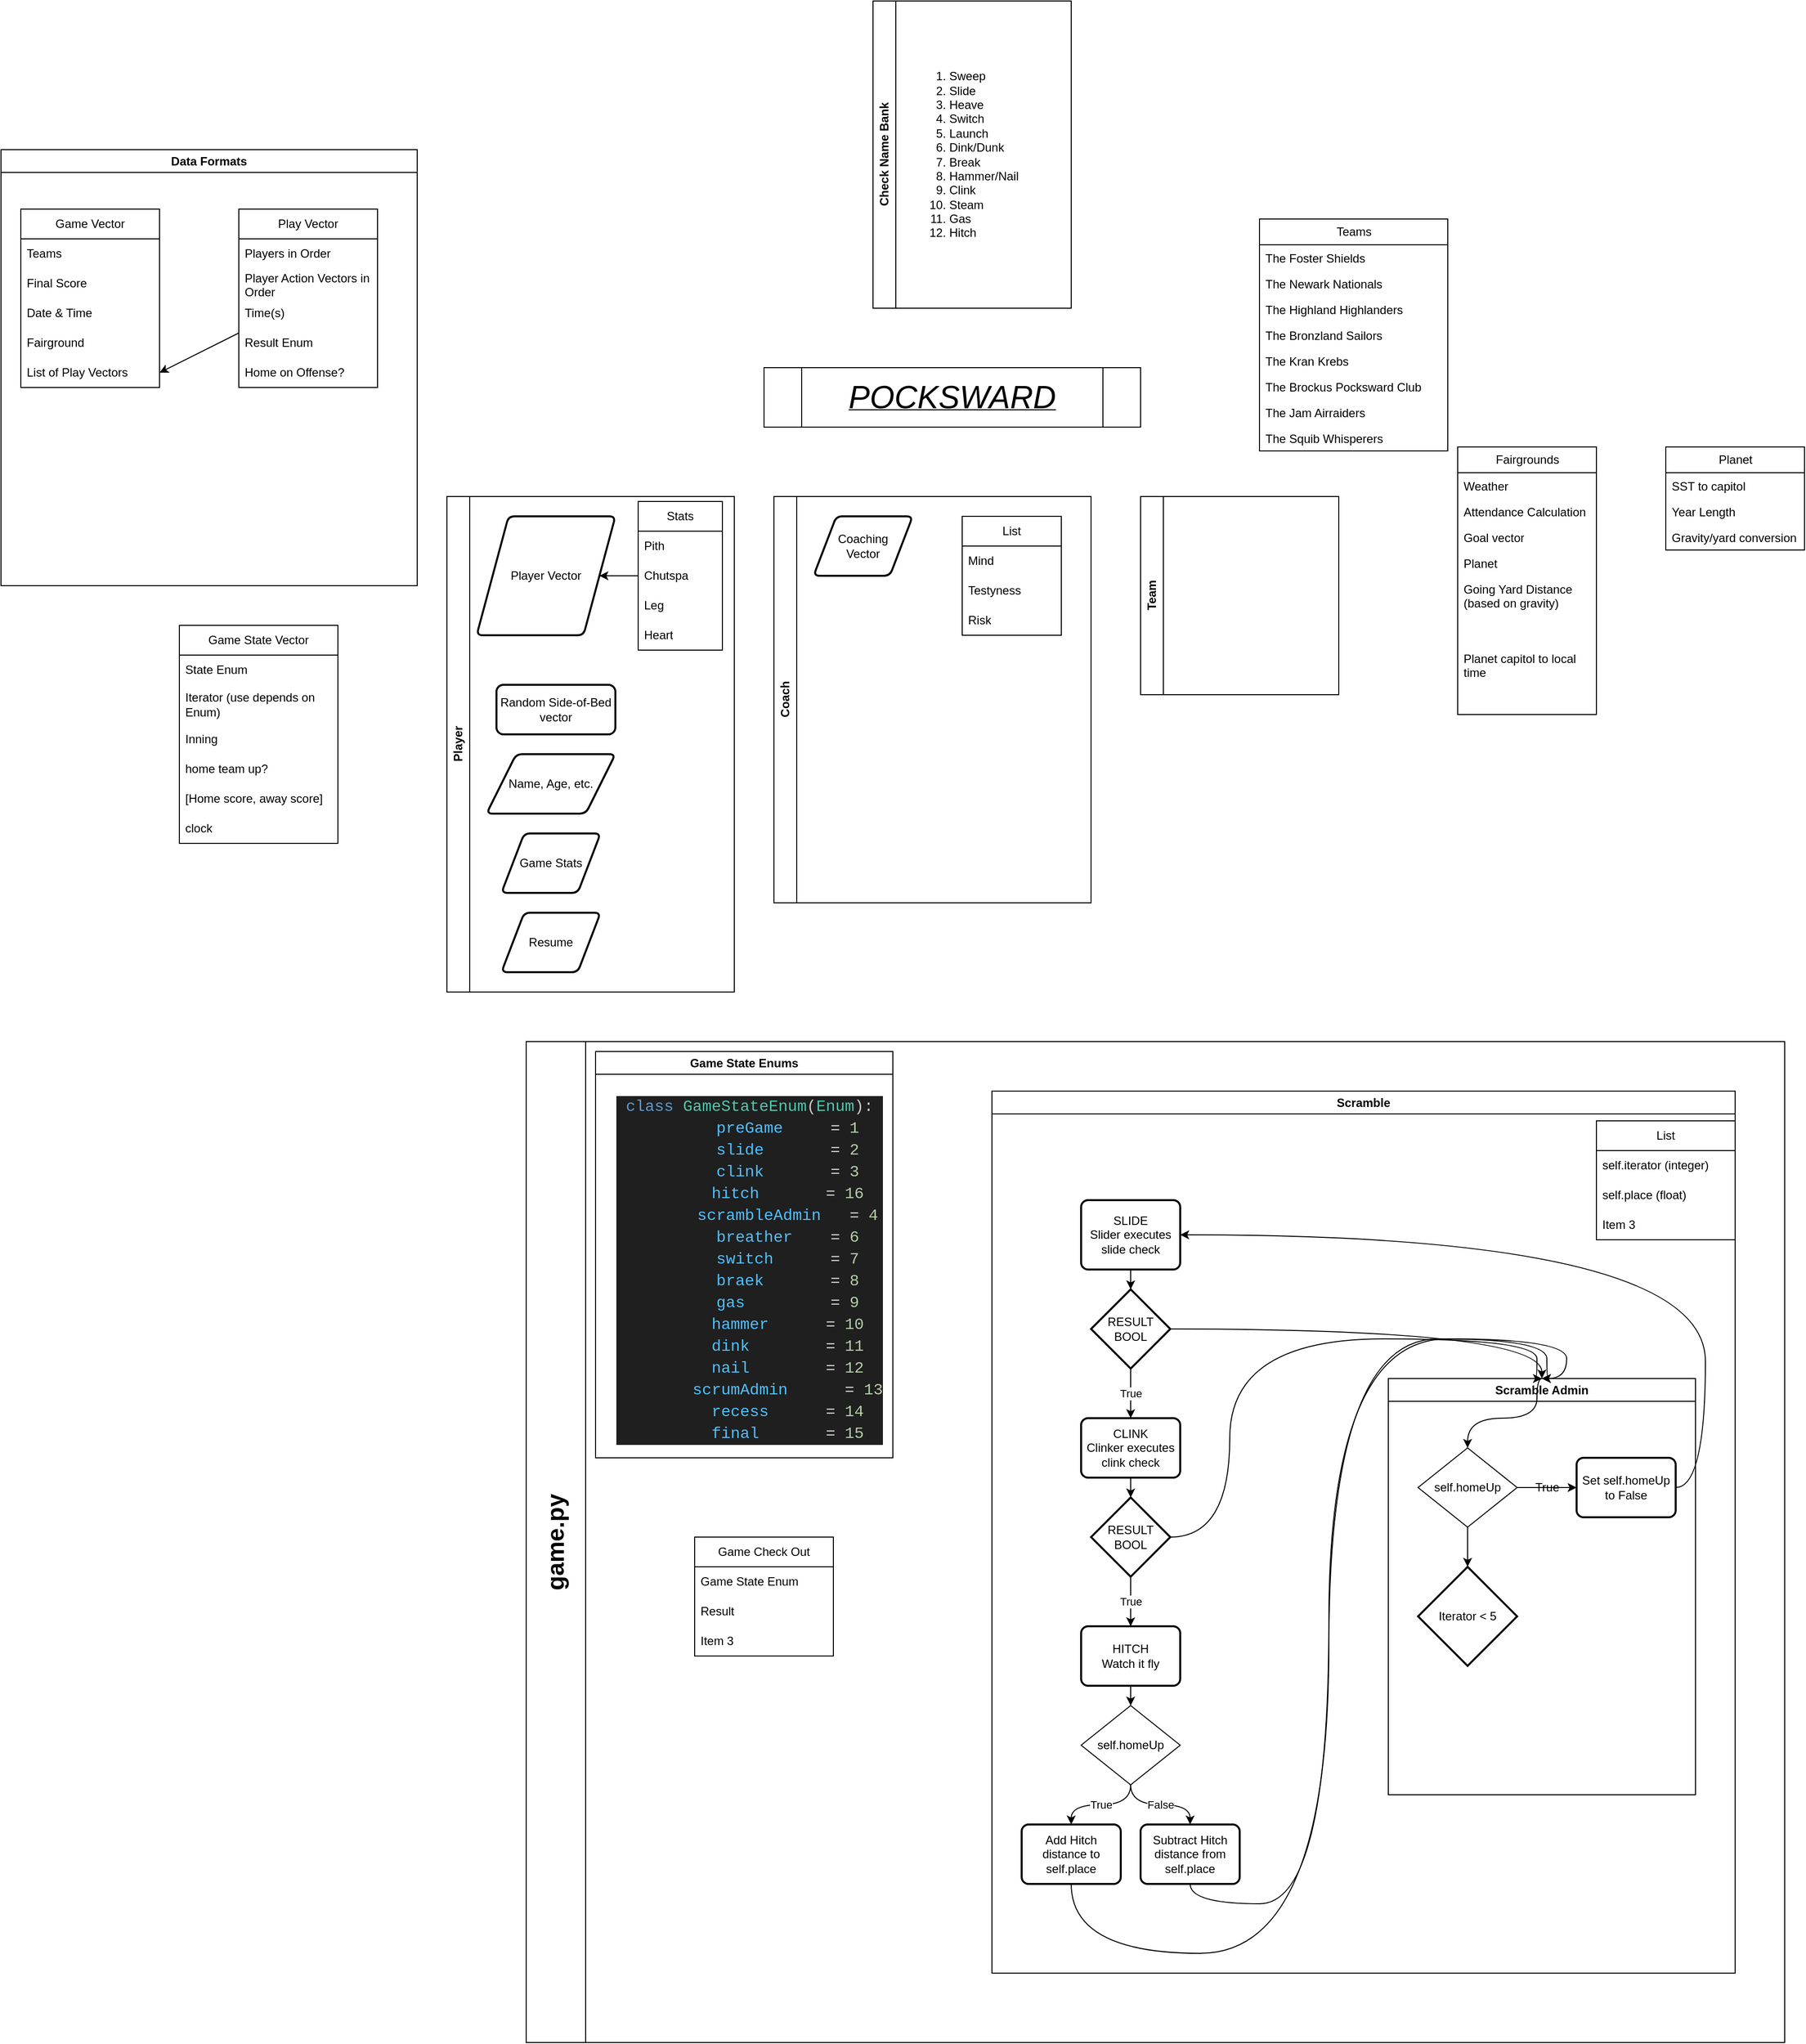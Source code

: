 <mxfile>
    <diagram name="Leauge.py" id="8VVvji6yyK4iROJsNHM2">
        <mxGraphModel dx="1826" dy="2957" grid="1" gridSize="10" guides="1" tooltips="1" connect="1" arrows="1" fold="1" page="1" pageScale="1" pageWidth="850" pageHeight="1100" math="0" shadow="0">
            <root>
                <mxCell id="0"/>
                <mxCell id="1" parent="0"/>
                <mxCell id="6CWLK8USmKC2c1rMRcYr-1" value="&lt;i style=&quot;&quot;&gt;&lt;u style=&quot;&quot;&gt;&lt;font style=&quot;font-size: 32px;&quot;&gt;POCKSWARD&lt;/font&gt;&lt;/u&gt;&lt;/i&gt;" style="shape=process;whiteSpace=wrap;html=1;backgroundOutline=1;" parent="1" vertex="1">
                    <mxGeometry x="540" y="-870" width="380" height="60" as="geometry"/>
                </mxCell>
                <mxCell id="LrvtAGxtfW7CsbB4rK7t-2" value="&lt;font style=&quot;font-size: 24px;&quot;&gt;game.py&lt;br&gt;&lt;/font&gt;" style="swimlane;horizontal=0;whiteSpace=wrap;html=1;startSize=60;" parent="1" vertex="1">
                    <mxGeometry x="300" y="-190" width="1270" height="1010" as="geometry"/>
                </mxCell>
                <mxCell id="71" value="Game State Enums" style="swimlane;whiteSpace=wrap;html=1;" parent="LrvtAGxtfW7CsbB4rK7t-2" vertex="1">
                    <mxGeometry x="70" y="10" width="300" height="410" as="geometry"/>
                </mxCell>
                <mxCell id="72" value="&lt;div style=&quot;color: rgb(204, 204, 204); background-color: rgb(31, 31, 31); font-family: &amp;quot;Souvenir Mono&amp;quot;, &amp;quot;Courier New&amp;quot;, monospace, Consolas, &amp;quot;Courier New&amp;quot;, monospace; font-size: 16px; line-height: 22px;&quot;&gt;&lt;div&gt;&lt;span style=&quot;color: #569cd6;&quot;&gt;class&lt;/span&gt; &lt;span style=&quot;color: #4ec9b0;&quot;&gt;GameStateEnum&lt;/span&gt;(&lt;span style=&quot;color: #4ec9b0;&quot;&gt;Enum&lt;/span&gt;):&lt;/div&gt;&lt;div&gt;&amp;nbsp; &amp;nbsp; &amp;nbsp; &amp;nbsp; &lt;span style=&quot;color: #4fc1ff;&quot;&gt;preGame&lt;/span&gt; &amp;nbsp; &amp;nbsp; &lt;span style=&quot;color: #d4d4d4;&quot;&gt;=&lt;/span&gt; &lt;span style=&quot;color: #b5cea8;&quot;&gt;1&lt;/span&gt;&lt;/div&gt;&lt;div&gt;&amp;nbsp; &amp;nbsp; &amp;nbsp; &amp;nbsp; &lt;span style=&quot;color: #4fc1ff;&quot;&gt;slide&lt;/span&gt; &amp;nbsp; &amp;nbsp; &amp;nbsp; &lt;span style=&quot;color: #d4d4d4;&quot;&gt;=&lt;/span&gt; &lt;span style=&quot;color: #b5cea8;&quot;&gt;2&lt;/span&gt;&lt;/div&gt;&lt;div&gt;&amp;nbsp; &amp;nbsp; &amp;nbsp; &amp;nbsp; &lt;span style=&quot;color: #4fc1ff;&quot;&gt;clink&lt;/span&gt; &amp;nbsp; &amp;nbsp; &amp;nbsp; &lt;span style=&quot;color: #d4d4d4;&quot;&gt;=&lt;/span&gt; &lt;span style=&quot;color: #b5cea8;&quot;&gt;3&lt;/span&gt;&lt;/div&gt;&lt;div&gt;&amp;nbsp; &amp;nbsp; &amp;nbsp; &amp;nbsp; &lt;span style=&quot;color: #4fc1ff;&quot;&gt;hitch&lt;/span&gt; &amp;nbsp; &amp;nbsp; &amp;nbsp; &lt;span style=&quot;color: #d4d4d4;&quot;&gt;=&lt;/span&gt; &lt;span style=&quot;color: #b5cea8;&quot;&gt;16&lt;/span&gt;&lt;/div&gt;&lt;div&gt;&amp;nbsp; &amp;nbsp; &amp;nbsp; &amp;nbsp; &lt;span style=&quot;color: #4fc1ff;&quot;&gt;scrambleAdmin&lt;/span&gt; &amp;nbsp; &lt;span style=&quot;color: #d4d4d4;&quot;&gt;=&lt;/span&gt; &lt;span style=&quot;color: #b5cea8;&quot;&gt;4&lt;/span&gt;&lt;/div&gt;&lt;div&gt;&amp;nbsp; &amp;nbsp; &amp;nbsp; &amp;nbsp; &lt;span style=&quot;color: #4fc1ff;&quot;&gt;breather&lt;/span&gt; &amp;nbsp; &amp;nbsp;&lt;span style=&quot;color: #d4d4d4;&quot;&gt;=&lt;/span&gt; &lt;span style=&quot;color: #b5cea8;&quot;&gt;6&lt;/span&gt;&lt;/div&gt;&lt;div&gt;&amp;nbsp; &amp;nbsp; &amp;nbsp; &amp;nbsp; &lt;span style=&quot;color: #4fc1ff;&quot;&gt;switch&lt;/span&gt; &amp;nbsp; &amp;nbsp; &amp;nbsp;&lt;span style=&quot;color: #d4d4d4;&quot;&gt;=&lt;/span&gt; &lt;span style=&quot;color: #b5cea8;&quot;&gt;7&lt;/span&gt;&lt;/div&gt;&lt;div&gt;&amp;nbsp; &amp;nbsp; &amp;nbsp; &amp;nbsp; &lt;span style=&quot;color: #4fc1ff;&quot;&gt;braek&lt;/span&gt; &amp;nbsp; &amp;nbsp; &amp;nbsp; &lt;span style=&quot;color: #d4d4d4;&quot;&gt;=&lt;/span&gt; &lt;span style=&quot;color: #b5cea8;&quot;&gt;8&lt;/span&gt;&lt;/div&gt;&lt;div&gt;&amp;nbsp; &amp;nbsp; &amp;nbsp; &amp;nbsp; &lt;span style=&quot;color: #4fc1ff;&quot;&gt;gas&lt;/span&gt; &amp;nbsp; &amp;nbsp; &amp;nbsp; &amp;nbsp; &lt;span style=&quot;color: #d4d4d4;&quot;&gt;=&lt;/span&gt; &lt;span style=&quot;color: #b5cea8;&quot;&gt;9&lt;/span&gt;&lt;/div&gt;&lt;div&gt;&amp;nbsp; &amp;nbsp; &amp;nbsp; &amp;nbsp; &lt;span style=&quot;color: #4fc1ff;&quot;&gt;hammer&lt;/span&gt; &amp;nbsp; &amp;nbsp; &amp;nbsp;&lt;span style=&quot;color: #d4d4d4;&quot;&gt;=&lt;/span&gt; &lt;span style=&quot;color: #b5cea8;&quot;&gt;10&lt;/span&gt;&lt;/div&gt;&lt;div&gt;&amp;nbsp; &amp;nbsp; &amp;nbsp; &amp;nbsp; &lt;span style=&quot;color: #4fc1ff;&quot;&gt;dink&lt;/span&gt; &amp;nbsp; &amp;nbsp; &amp;nbsp; &amp;nbsp;&lt;span style=&quot;color: #d4d4d4;&quot;&gt;=&lt;/span&gt; &lt;span style=&quot;color: #b5cea8;&quot;&gt;11&lt;/span&gt;&lt;/div&gt;&lt;div&gt;&amp;nbsp; &amp;nbsp; &amp;nbsp; &amp;nbsp; &lt;span style=&quot;color: #4fc1ff;&quot;&gt;nail&lt;/span&gt; &amp;nbsp; &amp;nbsp; &amp;nbsp; &amp;nbsp;&lt;span style=&quot;color: #d4d4d4;&quot;&gt;=&lt;/span&gt; &lt;span style=&quot;color: #b5cea8;&quot;&gt;12&lt;/span&gt;&lt;/div&gt;&lt;div&gt;&amp;nbsp; &amp;nbsp; &amp;nbsp; &amp;nbsp; &lt;span style=&quot;color: #4fc1ff;&quot;&gt;scrumAdmin&lt;/span&gt; &amp;nbsp; &amp;nbsp; &amp;nbsp;&lt;span style=&quot;color: #d4d4d4;&quot;&gt;=&lt;/span&gt; &lt;span style=&quot;color: #b5cea8;&quot;&gt;13&lt;/span&gt;&lt;/div&gt;&lt;div&gt;&amp;nbsp; &amp;nbsp; &amp;nbsp; &amp;nbsp; &lt;span style=&quot;color: #4fc1ff;&quot;&gt;recess&lt;/span&gt; &amp;nbsp; &amp;nbsp; &amp;nbsp;&lt;span style=&quot;color: #d4d4d4;&quot;&gt;=&lt;/span&gt; &lt;span style=&quot;color: #b5cea8;&quot;&gt;14&lt;/span&gt;&lt;/div&gt;&lt;div&gt;&amp;nbsp; &amp;nbsp; &amp;nbsp; &amp;nbsp; &lt;span style=&quot;color: #4fc1ff;&quot;&gt;final&lt;/span&gt; &amp;nbsp; &amp;nbsp; &amp;nbsp; &lt;span style=&quot;color: #d4d4d4;&quot;&gt;=&lt;/span&gt; &lt;span style=&quot;color: #b5cea8;&quot;&gt;15&lt;/span&gt;&lt;/div&gt;&lt;/div&gt;" style="text;html=1;align=center;verticalAlign=middle;resizable=0;points=[];autosize=1;strokeColor=none;fillColor=none;" parent="71" vertex="1">
                    <mxGeometry x="10" y="35" width="290" height="370" as="geometry"/>
                </mxCell>
                <mxCell id="75" value="Scramble" style="swimlane;whiteSpace=wrap;html=1;" parent="LrvtAGxtfW7CsbB4rK7t-2" vertex="1">
                    <mxGeometry x="470" y="50" width="750" height="890" as="geometry"/>
                </mxCell>
                <mxCell id="95" style="edgeStyle=orthogonalEdgeStyle;curved=1;html=1;exitX=0.5;exitY=1;exitDx=0;exitDy=0;entryX=0.5;entryY=0;entryDx=0;entryDy=0;entryPerimeter=0;" parent="75" source="79" target="80" edge="1">
                    <mxGeometry relative="1" as="geometry"/>
                </mxCell>
                <mxCell id="79" value="SLIDE&lt;br&gt;Slider executes slide check" style="rounded=1;whiteSpace=wrap;html=1;absoluteArcSize=1;arcSize=14;strokeWidth=2;" parent="75" vertex="1">
                    <mxGeometry x="90" y="110" width="100" height="70" as="geometry"/>
                </mxCell>
                <mxCell id="96" value="True" style="edgeStyle=orthogonalEdgeStyle;curved=1;html=1;exitX=0.5;exitY=1;exitDx=0;exitDy=0;exitPerimeter=0;entryX=0.5;entryY=0;entryDx=0;entryDy=0;" parent="75" source="80" target="83" edge="1">
                    <mxGeometry relative="1" as="geometry"/>
                </mxCell>
                <mxCell id="107" style="edgeStyle=orthogonalEdgeStyle;curved=1;html=1;exitX=1;exitY=0.5;exitDx=0;exitDy=0;exitPerimeter=0;entryX=0.5;entryY=0;entryDx=0;entryDy=0;" parent="75" source="80" target="103" edge="1">
                    <mxGeometry relative="1" as="geometry"/>
                </mxCell>
                <mxCell id="80" value="RESULT&lt;br&gt;BOOL" style="strokeWidth=2;html=1;shape=mxgraph.flowchart.decision;whiteSpace=wrap;" parent="75" vertex="1">
                    <mxGeometry x="100" y="200" width="80" height="80" as="geometry"/>
                </mxCell>
                <mxCell id="97" style="edgeStyle=orthogonalEdgeStyle;curved=1;html=1;exitX=0.5;exitY=1;exitDx=0;exitDy=0;entryX=0.5;entryY=0;entryDx=0;entryDy=0;entryPerimeter=0;" parent="75" source="83" target="91" edge="1">
                    <mxGeometry relative="1" as="geometry"/>
                </mxCell>
                <mxCell id="83" value="CLINK&lt;br&gt;Clinker executes clink check" style="rounded=1;whiteSpace=wrap;html=1;absoluteArcSize=1;arcSize=14;strokeWidth=2;" parent="75" vertex="1">
                    <mxGeometry x="90" y="330" width="100" height="60" as="geometry"/>
                </mxCell>
                <mxCell id="99" style="edgeStyle=orthogonalEdgeStyle;curved=1;html=1;exitX=0.5;exitY=1;exitDx=0;exitDy=0;entryX=0.5;entryY=0;entryDx=0;entryDy=0;" parent="75" source="85" target="92" edge="1">
                    <mxGeometry relative="1" as="geometry"/>
                </mxCell>
                <mxCell id="85" value="HITCH&lt;br&gt;Watch it fly" style="rounded=1;whiteSpace=wrap;html=1;absoluteArcSize=1;arcSize=14;strokeWidth=2;" parent="75" vertex="1">
                    <mxGeometry x="90" y="540" width="100" height="60" as="geometry"/>
                </mxCell>
                <mxCell id="86" value="List" style="swimlane;fontStyle=0;childLayout=stackLayout;horizontal=1;startSize=30;horizontalStack=0;resizeParent=1;resizeParentMax=0;resizeLast=0;collapsible=1;marginBottom=0;whiteSpace=wrap;html=1;" parent="75" vertex="1">
                    <mxGeometry x="610" y="30" width="140" height="120" as="geometry"/>
                </mxCell>
                <mxCell id="87" value="self.iterator (integer)" style="text;strokeColor=none;fillColor=none;align=left;verticalAlign=middle;spacingLeft=4;spacingRight=4;overflow=hidden;points=[[0,0.5],[1,0.5]];portConstraint=eastwest;rotatable=0;whiteSpace=wrap;html=1;" parent="86" vertex="1">
                    <mxGeometry y="30" width="140" height="30" as="geometry"/>
                </mxCell>
                <mxCell id="88" value="self.place (float)" style="text;strokeColor=none;fillColor=none;align=left;verticalAlign=middle;spacingLeft=4;spacingRight=4;overflow=hidden;points=[[0,0.5],[1,0.5]];portConstraint=eastwest;rotatable=0;whiteSpace=wrap;html=1;" parent="86" vertex="1">
                    <mxGeometry y="60" width="140" height="30" as="geometry"/>
                </mxCell>
                <mxCell id="89" value="Item 3" style="text;strokeColor=none;fillColor=none;align=left;verticalAlign=middle;spacingLeft=4;spacingRight=4;overflow=hidden;points=[[0,0.5],[1,0.5]];portConstraint=eastwest;rotatable=0;whiteSpace=wrap;html=1;" parent="86" vertex="1">
                    <mxGeometry y="90" width="140" height="30" as="geometry"/>
                </mxCell>
                <mxCell id="98" value="True" style="edgeStyle=orthogonalEdgeStyle;curved=1;html=1;exitX=0.5;exitY=1;exitDx=0;exitDy=0;exitPerimeter=0;entryX=0.5;entryY=0;entryDx=0;entryDy=0;" parent="75" source="91" target="85" edge="1">
                    <mxGeometry relative="1" as="geometry"/>
                </mxCell>
                <mxCell id="91" value="RESULT&lt;br&gt;BOOL" style="strokeWidth=2;html=1;shape=mxgraph.flowchart.decision;whiteSpace=wrap;" parent="75" vertex="1">
                    <mxGeometry x="100" y="410" width="80" height="80" as="geometry"/>
                </mxCell>
                <mxCell id="100" value="True" style="edgeStyle=orthogonalEdgeStyle;html=1;entryX=0.5;entryY=0;entryDx=0;entryDy=0;curved=1;" parent="75" source="92" target="93" edge="1">
                    <mxGeometry relative="1" as="geometry"/>
                </mxCell>
                <mxCell id="101" value="False" style="edgeStyle=orthogonalEdgeStyle;curved=1;html=1;exitX=0.5;exitY=1;exitDx=0;exitDy=0;entryX=0.5;entryY=0;entryDx=0;entryDy=0;" parent="75" source="92" target="94" edge="1">
                    <mxGeometry relative="1" as="geometry"/>
                </mxCell>
                <mxCell id="92" value="self.homeUp" style="rhombus;whiteSpace=wrap;html=1;" parent="75" vertex="1">
                    <mxGeometry x="90" y="620" width="100" height="80" as="geometry"/>
                </mxCell>
                <mxCell id="93" value="Add Hitch distance to self.place" style="rounded=1;whiteSpace=wrap;html=1;absoluteArcSize=1;arcSize=14;strokeWidth=2;" parent="75" vertex="1">
                    <mxGeometry x="30" y="740" width="100" height="60" as="geometry"/>
                </mxCell>
                <mxCell id="94" value="Subtract Hitch distance from self.place" style="rounded=1;whiteSpace=wrap;html=1;absoluteArcSize=1;arcSize=14;strokeWidth=2;" parent="75" vertex="1">
                    <mxGeometry x="150" y="740" width="100" height="60" as="geometry"/>
                </mxCell>
                <mxCell id="103" value="Scramble Admin" style="swimlane;whiteSpace=wrap;html=1;" parent="75" vertex="1">
                    <mxGeometry x="400" y="290" width="310" height="420" as="geometry"/>
                </mxCell>
                <mxCell id="114" style="edgeStyle=orthogonalEdgeStyle;curved=1;html=1;exitX=1;exitY=0.5;exitDx=0;exitDy=0;" parent="103" source="112" target="113" edge="1">
                    <mxGeometry relative="1" as="geometry"/>
                </mxCell>
                <mxCell id="120" style="edgeStyle=orthogonalEdgeStyle;curved=1;html=1;exitX=0.5;exitY=1;exitDx=0;exitDy=0;entryX=0.5;entryY=0;entryDx=0;entryDy=0;entryPerimeter=0;" parent="103" source="112" target="118" edge="1">
                    <mxGeometry relative="1" as="geometry"/>
                </mxCell>
                <mxCell id="112" value="self.homeUp" style="rhombus;whiteSpace=wrap;html=1;" parent="103" vertex="1">
                    <mxGeometry x="30" y="70" width="100" height="80" as="geometry"/>
                </mxCell>
                <mxCell id="113" value="Set self.homeUp&lt;br&gt;to False" style="rounded=1;whiteSpace=wrap;html=1;absoluteArcSize=1;arcSize=14;strokeWidth=2;" parent="103" vertex="1">
                    <mxGeometry x="190" y="80" width="100" height="60" as="geometry"/>
                </mxCell>
                <mxCell id="116" style="edgeStyle=orthogonalEdgeStyle;html=1;exitX=0.5;exitY=0;exitDx=0;exitDy=0;curved=1;" parent="103" source="103" target="112" edge="1">
                    <mxGeometry relative="1" as="geometry">
                        <Array as="points">
                            <mxPoint x="150" y="40"/>
                            <mxPoint x="80" y="40"/>
                        </Array>
                    </mxGeometry>
                </mxCell>
                <mxCell id="118" value="Iterator &amp;lt; 5" style="strokeWidth=2;html=1;shape=mxgraph.flowchart.decision;whiteSpace=wrap;" parent="103" vertex="1">
                    <mxGeometry x="30" y="190" width="100" height="100" as="geometry"/>
                </mxCell>
                <mxCell id="109" style="edgeStyle=orthogonalEdgeStyle;curved=1;html=1;exitX=0.5;exitY=1;exitDx=0;exitDy=0;entryX=0.5;entryY=0;entryDx=0;entryDy=0;" parent="75" source="94" target="103" edge="1">
                    <mxGeometry relative="1" as="geometry">
                        <mxPoint x="400" y="280" as="targetPoint"/>
                        <Array as="points">
                            <mxPoint x="200" y="820"/>
                            <mxPoint x="340" y="820"/>
                            <mxPoint x="340" y="250"/>
                            <mxPoint x="580" y="250"/>
                        </Array>
                    </mxGeometry>
                </mxCell>
                <mxCell id="108" style="edgeStyle=orthogonalEdgeStyle;curved=1;html=1;exitX=1;exitY=0.5;exitDx=0;exitDy=0;exitPerimeter=0;entryX=0.5;entryY=0;entryDx=0;entryDy=0;" parent="75" source="91" target="103" edge="1">
                    <mxGeometry relative="1" as="geometry">
                        <mxPoint x="400" y="280" as="targetPoint"/>
                        <Array as="points">
                            <mxPoint x="240" y="450"/>
                            <mxPoint x="240" y="250"/>
                            <mxPoint x="550" y="250"/>
                            <mxPoint x="550" y="290"/>
                        </Array>
                    </mxGeometry>
                </mxCell>
                <mxCell id="115" style="edgeStyle=orthogonalEdgeStyle;curved=1;html=1;entryX=1;entryY=0.5;entryDx=0;entryDy=0;exitX=1;exitY=0.5;exitDx=0;exitDy=0;" parent="75" source="113" target="79" edge="1">
                    <mxGeometry relative="1" as="geometry">
                        <Array as="points">
                            <mxPoint x="720" y="400"/>
                            <mxPoint x="720" y="145"/>
                        </Array>
                    </mxGeometry>
                </mxCell>
                <mxCell id="110" style="edgeStyle=orthogonalEdgeStyle;curved=1;html=1;exitX=0.5;exitY=1;exitDx=0;exitDy=0;entryX=0.5;entryY=0;entryDx=0;entryDy=0;" parent="75" source="93" target="103" edge="1">
                    <mxGeometry relative="1" as="geometry">
                        <mxPoint x="580" y="280" as="targetPoint"/>
                        <Array as="points">
                            <mxPoint x="80" y="870"/>
                            <mxPoint x="340" y="870"/>
                            <mxPoint x="340" y="250"/>
                            <mxPoint x="560" y="250"/>
                        </Array>
                    </mxGeometry>
                </mxCell>
                <mxCell id="125" value="Game Check Out" style="swimlane;fontStyle=0;childLayout=stackLayout;horizontal=1;startSize=30;horizontalStack=0;resizeParent=1;resizeParentMax=0;resizeLast=0;collapsible=1;marginBottom=0;whiteSpace=wrap;html=1;" parent="LrvtAGxtfW7CsbB4rK7t-2" vertex="1">
                    <mxGeometry x="170" y="500" width="140" height="120" as="geometry"/>
                </mxCell>
                <mxCell id="126" value="Game State Enum" style="text;strokeColor=none;fillColor=none;align=left;verticalAlign=middle;spacingLeft=4;spacingRight=4;overflow=hidden;points=[[0,0.5],[1,0.5]];portConstraint=eastwest;rotatable=0;whiteSpace=wrap;html=1;" parent="125" vertex="1">
                    <mxGeometry y="30" width="140" height="30" as="geometry"/>
                </mxCell>
                <mxCell id="127" value="Result" style="text;strokeColor=none;fillColor=none;align=left;verticalAlign=middle;spacingLeft=4;spacingRight=4;overflow=hidden;points=[[0,0.5],[1,0.5]];portConstraint=eastwest;rotatable=0;whiteSpace=wrap;html=1;" parent="125" vertex="1">
                    <mxGeometry y="60" width="140" height="30" as="geometry"/>
                </mxCell>
                <mxCell id="128" value="Item 3" style="text;strokeColor=none;fillColor=none;align=left;verticalAlign=middle;spacingLeft=4;spacingRight=4;overflow=hidden;points=[[0,0.5],[1,0.5]];portConstraint=eastwest;rotatable=0;whiteSpace=wrap;html=1;" parent="125" vertex="1">
                    <mxGeometry y="90" width="140" height="30" as="geometry"/>
                </mxCell>
                <mxCell id="uPg4Tumh6hNYvUEwxsri-1" value="Player" style="swimlane;horizontal=0;whiteSpace=wrap;html=1;" parent="1" vertex="1">
                    <mxGeometry x="220" y="-740" width="290" height="500" as="geometry"/>
                </mxCell>
                <mxCell id="uPg4Tumh6hNYvUEwxsri-2" value="Player Vector" style="shape=parallelogram;html=1;strokeWidth=2;perimeter=parallelogramPerimeter;whiteSpace=wrap;rounded=1;arcSize=12;size=0.23;" parent="uPg4Tumh6hNYvUEwxsri-1" vertex="1">
                    <mxGeometry x="30" y="20" width="140" height="120" as="geometry"/>
                </mxCell>
                <mxCell id="uPg4Tumh6hNYvUEwxsri-3" value="Random Side-of-Bed vector" style="rounded=1;whiteSpace=wrap;html=1;absoluteArcSize=1;arcSize=14;strokeWidth=2;" parent="uPg4Tumh6hNYvUEwxsri-1" vertex="1">
                    <mxGeometry x="50" y="190" width="120" height="50" as="geometry"/>
                </mxCell>
                <mxCell id="uPg4Tumh6hNYvUEwxsri-5" value="Name, Age, etc." style="shape=parallelogram;html=1;strokeWidth=2;perimeter=parallelogramPerimeter;whiteSpace=wrap;rounded=1;arcSize=12;size=0.23;" parent="uPg4Tumh6hNYvUEwxsri-1" vertex="1">
                    <mxGeometry x="40" y="260" width="130" height="60" as="geometry"/>
                </mxCell>
                <mxCell id="uPg4Tumh6hNYvUEwxsri-6" value="Game Stats" style="shape=parallelogram;html=1;strokeWidth=2;perimeter=parallelogramPerimeter;whiteSpace=wrap;rounded=1;arcSize=12;size=0.23;" parent="uPg4Tumh6hNYvUEwxsri-1" vertex="1">
                    <mxGeometry x="55" y="340" width="100" height="60" as="geometry"/>
                </mxCell>
                <mxCell id="uPg4Tumh6hNYvUEwxsri-7" value="Resume" style="shape=parallelogram;html=1;strokeWidth=2;perimeter=parallelogramPerimeter;whiteSpace=wrap;rounded=1;arcSize=12;size=0.23;" parent="uPg4Tumh6hNYvUEwxsri-1" vertex="1">
                    <mxGeometry x="55" y="420" width="100" height="60" as="geometry"/>
                </mxCell>
                <mxCell id="uPg4Tumh6hNYvUEwxsri-23" value="Stats" style="swimlane;fontStyle=0;childLayout=stackLayout;horizontal=1;startSize=30;horizontalStack=0;resizeParent=1;resizeParentMax=0;resizeLast=0;collapsible=1;marginBottom=0;whiteSpace=wrap;html=1;" parent="uPg4Tumh6hNYvUEwxsri-1" vertex="1">
                    <mxGeometry x="193" y="5" width="85" height="150" as="geometry">
                        <mxRectangle x="190" y="10" width="70" height="30" as="alternateBounds"/>
                    </mxGeometry>
                </mxCell>
                <mxCell id="uPg4Tumh6hNYvUEwxsri-24" value="Pith" style="text;strokeColor=none;fillColor=none;align=left;verticalAlign=middle;spacingLeft=4;spacingRight=4;overflow=hidden;points=[[0,0.5],[1,0.5]];portConstraint=eastwest;rotatable=0;whiteSpace=wrap;html=1;" parent="uPg4Tumh6hNYvUEwxsri-23" vertex="1">
                    <mxGeometry y="30" width="85" height="30" as="geometry"/>
                </mxCell>
                <mxCell id="uPg4Tumh6hNYvUEwxsri-25" value="Chutspa" style="text;strokeColor=none;fillColor=none;align=left;verticalAlign=middle;spacingLeft=4;spacingRight=4;overflow=hidden;points=[[0,0.5],[1,0.5]];portConstraint=eastwest;rotatable=0;whiteSpace=wrap;html=1;" parent="uPg4Tumh6hNYvUEwxsri-23" vertex="1">
                    <mxGeometry y="60" width="85" height="30" as="geometry"/>
                </mxCell>
                <mxCell id="uPg4Tumh6hNYvUEwxsri-26" value="Leg" style="text;strokeColor=none;fillColor=none;align=left;verticalAlign=middle;spacingLeft=4;spacingRight=4;overflow=hidden;points=[[0,0.5],[1,0.5]];portConstraint=eastwest;rotatable=0;whiteSpace=wrap;html=1;" parent="uPg4Tumh6hNYvUEwxsri-23" vertex="1">
                    <mxGeometry y="90" width="85" height="30" as="geometry"/>
                </mxCell>
                <mxCell id="uPg4Tumh6hNYvUEwxsri-28" value="Heart" style="text;strokeColor=none;fillColor=none;align=left;verticalAlign=middle;spacingLeft=4;spacingRight=4;overflow=hidden;points=[[0,0.5],[1,0.5]];portConstraint=eastwest;rotatable=0;whiteSpace=wrap;html=1;" parent="uPg4Tumh6hNYvUEwxsri-23" vertex="1">
                    <mxGeometry y="120" width="85" height="30" as="geometry"/>
                </mxCell>
                <mxCell id="uPg4Tumh6hNYvUEwxsri-30" style="edgeStyle=orthogonalEdgeStyle;rounded=0;orthogonalLoop=1;jettySize=auto;html=1;entryX=1;entryY=0.5;entryDx=0;entryDy=0;curved=1;" parent="uPg4Tumh6hNYvUEwxsri-1" source="uPg4Tumh6hNYvUEwxsri-25" target="uPg4Tumh6hNYvUEwxsri-2" edge="1">
                    <mxGeometry relative="1" as="geometry"/>
                </mxCell>
                <mxCell id="uPg4Tumh6hNYvUEwxsri-10" value="Coach" style="swimlane;horizontal=0;whiteSpace=wrap;html=1;" parent="1" vertex="1">
                    <mxGeometry x="550" y="-740" width="320" height="410" as="geometry"/>
                </mxCell>
                <mxCell id="uPg4Tumh6hNYvUEwxsri-12" value="Coaching &lt;br&gt;Vector" style="shape=parallelogram;html=1;strokeWidth=2;perimeter=parallelogramPerimeter;whiteSpace=wrap;rounded=1;arcSize=12;size=0.23;" parent="uPg4Tumh6hNYvUEwxsri-10" vertex="1">
                    <mxGeometry x="40" y="20" width="100" height="60" as="geometry"/>
                </mxCell>
                <mxCell id="MI1PErOWdLfNwAChFWtY-1" value="List" style="swimlane;fontStyle=0;childLayout=stackLayout;horizontal=1;startSize=30;horizontalStack=0;resizeParent=1;resizeParentMax=0;resizeLast=0;collapsible=1;marginBottom=0;whiteSpace=wrap;html=1;" parent="uPg4Tumh6hNYvUEwxsri-10" vertex="1">
                    <mxGeometry x="190" y="20" width="100" height="120" as="geometry"/>
                </mxCell>
                <mxCell id="MI1PErOWdLfNwAChFWtY-2" value="Mind" style="text;strokeColor=none;fillColor=none;align=left;verticalAlign=middle;spacingLeft=4;spacingRight=4;overflow=hidden;points=[[0,0.5],[1,0.5]];portConstraint=eastwest;rotatable=0;whiteSpace=wrap;html=1;" parent="MI1PErOWdLfNwAChFWtY-1" vertex="1">
                    <mxGeometry y="30" width="100" height="30" as="geometry"/>
                </mxCell>
                <mxCell id="MI1PErOWdLfNwAChFWtY-3" value="Testyness" style="text;strokeColor=none;fillColor=none;align=left;verticalAlign=middle;spacingLeft=4;spacingRight=4;overflow=hidden;points=[[0,0.5],[1,0.5]];portConstraint=eastwest;rotatable=0;whiteSpace=wrap;html=1;" parent="MI1PErOWdLfNwAChFWtY-1" vertex="1">
                    <mxGeometry y="60" width="100" height="30" as="geometry"/>
                </mxCell>
                <mxCell id="MI1PErOWdLfNwAChFWtY-4" value="Risk" style="text;strokeColor=none;fillColor=none;align=left;verticalAlign=middle;spacingLeft=4;spacingRight=4;overflow=hidden;points=[[0,0.5],[1,0.5]];portConstraint=eastwest;rotatable=0;whiteSpace=wrap;html=1;" parent="MI1PErOWdLfNwAChFWtY-1" vertex="1">
                    <mxGeometry y="90" width="100" height="30" as="geometry"/>
                </mxCell>
                <mxCell id="uPg4Tumh6hNYvUEwxsri-11" value="Team" style="swimlane;horizontal=0;whiteSpace=wrap;html=1;" parent="1" vertex="1">
                    <mxGeometry x="920" y="-740" width="200" height="200" as="geometry"/>
                </mxCell>
                <mxCell id="23" value="Data Formats" style="swimlane;whiteSpace=wrap;html=1;" parent="1" vertex="1">
                    <mxGeometry x="-230" y="-1090" width="420" height="440" as="geometry"/>
                </mxCell>
                <mxCell id="39" style="edgeStyle=none;html=1;entryX=1;entryY=0.5;entryDx=0;entryDy=0;" parent="23" source="13" target="11" edge="1">
                    <mxGeometry relative="1" as="geometry"/>
                </mxCell>
                <mxCell id="13" value="Play Vector" style="swimlane;fontStyle=0;childLayout=stackLayout;horizontal=1;startSize=30;horizontalStack=0;resizeParent=1;resizeParentMax=0;resizeLast=0;collapsible=1;marginBottom=0;whiteSpace=wrap;html=1;" parent="23" vertex="1">
                    <mxGeometry x="240" y="60" width="140" height="180" as="geometry"/>
                </mxCell>
                <mxCell id="14" value="Players in Order" style="text;strokeColor=none;fillColor=none;align=left;verticalAlign=middle;spacingLeft=4;spacingRight=4;overflow=hidden;points=[[0,0.5],[1,0.5]];portConstraint=eastwest;rotatable=0;whiteSpace=wrap;html=1;" parent="13" vertex="1">
                    <mxGeometry y="30" width="140" height="30" as="geometry"/>
                </mxCell>
                <mxCell id="15" value="Player Action Vectors in Order" style="text;strokeColor=none;fillColor=none;align=left;verticalAlign=middle;spacingLeft=4;spacingRight=4;overflow=hidden;points=[[0,0.5],[1,0.5]];portConstraint=eastwest;rotatable=0;whiteSpace=wrap;html=1;" parent="13" vertex="1">
                    <mxGeometry y="60" width="140" height="30" as="geometry"/>
                </mxCell>
                <mxCell id="19" value="Time(s)" style="text;strokeColor=none;fillColor=none;align=left;verticalAlign=middle;spacingLeft=4;spacingRight=4;overflow=hidden;points=[[0,0.5],[1,0.5]];portConstraint=eastwest;rotatable=0;whiteSpace=wrap;html=1;" parent="13" vertex="1">
                    <mxGeometry y="90" width="140" height="30" as="geometry"/>
                </mxCell>
                <mxCell id="16" value="Result Enum" style="text;strokeColor=none;fillColor=none;align=left;verticalAlign=middle;spacingLeft=4;spacingRight=4;overflow=hidden;points=[[0,0.5],[1,0.5]];portConstraint=eastwest;rotatable=0;whiteSpace=wrap;html=1;" parent="13" vertex="1">
                    <mxGeometry y="120" width="140" height="30" as="geometry"/>
                </mxCell>
                <mxCell id="17" value="Home on Offense?" style="text;strokeColor=none;fillColor=none;align=left;verticalAlign=middle;spacingLeft=4;spacingRight=4;overflow=hidden;points=[[0,0.5],[1,0.5]];portConstraint=eastwest;rotatable=0;whiteSpace=wrap;html=1;" parent="13" vertex="1">
                    <mxGeometry y="150" width="140" height="30" as="geometry"/>
                </mxCell>
                <mxCell id="8" value="Game Vector" style="swimlane;fontStyle=0;childLayout=stackLayout;horizontal=1;startSize=30;horizontalStack=0;resizeParent=1;resizeParentMax=0;resizeLast=0;collapsible=1;marginBottom=0;whiteSpace=wrap;html=1;" parent="23" vertex="1">
                    <mxGeometry x="20" y="60" width="140" height="180" as="geometry"/>
                </mxCell>
                <mxCell id="9" value="Teams" style="text;strokeColor=none;fillColor=none;align=left;verticalAlign=middle;spacingLeft=4;spacingRight=4;overflow=hidden;points=[[0,0.5],[1,0.5]];portConstraint=eastwest;rotatable=0;whiteSpace=wrap;html=1;" parent="8" vertex="1">
                    <mxGeometry y="30" width="140" height="30" as="geometry"/>
                </mxCell>
                <mxCell id="10" value="Final Score" style="text;strokeColor=none;fillColor=none;align=left;verticalAlign=middle;spacingLeft=4;spacingRight=4;overflow=hidden;points=[[0,0.5],[1,0.5]];portConstraint=eastwest;rotatable=0;whiteSpace=wrap;html=1;" parent="8" vertex="1">
                    <mxGeometry y="60" width="140" height="30" as="geometry"/>
                </mxCell>
                <mxCell id="38" value="Date &amp;amp; Time" style="text;strokeColor=none;fillColor=none;align=left;verticalAlign=middle;spacingLeft=4;spacingRight=4;overflow=hidden;points=[[0,0.5],[1,0.5]];portConstraint=eastwest;rotatable=0;whiteSpace=wrap;html=1;" parent="8" vertex="1">
                    <mxGeometry y="90" width="140" height="30" as="geometry"/>
                </mxCell>
                <mxCell id="18" value="Fairground" style="text;strokeColor=none;fillColor=none;align=left;verticalAlign=middle;spacingLeft=4;spacingRight=4;overflow=hidden;points=[[0,0.5],[1,0.5]];portConstraint=eastwest;rotatable=0;whiteSpace=wrap;html=1;" parent="8" vertex="1">
                    <mxGeometry y="120" width="140" height="30" as="geometry"/>
                </mxCell>
                <mxCell id="11" value="List of Play Vectors" style="text;strokeColor=none;fillColor=none;align=left;verticalAlign=middle;spacingLeft=4;spacingRight=4;overflow=hidden;points=[[0,0.5],[1,0.5]];portConstraint=eastwest;rotatable=0;whiteSpace=wrap;html=1;" parent="8" vertex="1">
                    <mxGeometry y="150" width="140" height="30" as="geometry"/>
                </mxCell>
                <mxCell id="40" value="Planet" style="swimlane;fontStyle=0;childLayout=stackLayout;horizontal=1;startSize=26;fillColor=none;horizontalStack=0;resizeParent=1;resizeParentMax=0;resizeLast=0;collapsible=1;marginBottom=0;html=1;" parent="1" vertex="1">
                    <mxGeometry x="1450" y="-790" width="140" height="104" as="geometry"/>
                </mxCell>
                <mxCell id="41" value="SST to capitol" style="text;strokeColor=none;fillColor=none;align=left;verticalAlign=top;spacingLeft=4;spacingRight=4;overflow=hidden;rotatable=0;points=[[0,0.5],[1,0.5]];portConstraint=eastwest;whiteSpace=wrap;html=1;" parent="40" vertex="1">
                    <mxGeometry y="26" width="140" height="26" as="geometry"/>
                </mxCell>
                <mxCell id="42" value="Year Length" style="text;strokeColor=none;fillColor=none;align=left;verticalAlign=top;spacingLeft=4;spacingRight=4;overflow=hidden;rotatable=0;points=[[0,0.5],[1,0.5]];portConstraint=eastwest;whiteSpace=wrap;html=1;" parent="40" vertex="1">
                    <mxGeometry y="52" width="140" height="26" as="geometry"/>
                </mxCell>
                <mxCell id="43" value="Gravity/yard conversion" style="text;strokeColor=none;fillColor=none;align=left;verticalAlign=top;spacingLeft=4;spacingRight=4;overflow=hidden;rotatable=0;points=[[0,0.5],[1,0.5]];portConstraint=eastwest;whiteSpace=wrap;html=1;" parent="40" vertex="1">
                    <mxGeometry y="78" width="140" height="26" as="geometry"/>
                </mxCell>
                <mxCell id="44" value="Fairgrounds" style="swimlane;fontStyle=0;childLayout=stackLayout;horizontal=1;startSize=26;fillColor=none;horizontalStack=0;resizeParent=1;resizeParentMax=0;resizeLast=0;collapsible=1;marginBottom=0;html=1;" parent="1" vertex="1">
                    <mxGeometry x="1240" y="-790" width="140" height="270" as="geometry"/>
                </mxCell>
                <mxCell id="45" value="Weather" style="text;strokeColor=none;fillColor=none;align=left;verticalAlign=top;spacingLeft=4;spacingRight=4;overflow=hidden;rotatable=0;points=[[0,0.5],[1,0.5]];portConstraint=eastwest;whiteSpace=wrap;html=1;" parent="44" vertex="1">
                    <mxGeometry y="26" width="140" height="26" as="geometry"/>
                </mxCell>
                <mxCell id="46" value="Attendance Calculation" style="text;strokeColor=none;fillColor=none;align=left;verticalAlign=top;spacingLeft=4;spacingRight=4;overflow=hidden;rotatable=0;points=[[0,0.5],[1,0.5]];portConstraint=eastwest;whiteSpace=wrap;html=1;" parent="44" vertex="1">
                    <mxGeometry y="52" width="140" height="26" as="geometry"/>
                </mxCell>
                <mxCell id="48" value="Goal vector" style="text;strokeColor=none;fillColor=none;align=left;verticalAlign=top;spacingLeft=4;spacingRight=4;overflow=hidden;rotatable=0;points=[[0,0.5],[1,0.5]];portConstraint=eastwest;whiteSpace=wrap;html=1;" parent="44" vertex="1">
                    <mxGeometry y="78" width="140" height="26" as="geometry"/>
                </mxCell>
                <mxCell id="49" value="Planet" style="text;strokeColor=none;fillColor=none;align=left;verticalAlign=top;spacingLeft=4;spacingRight=4;overflow=hidden;rotatable=0;points=[[0,0.5],[1,0.5]];portConstraint=eastwest;whiteSpace=wrap;html=1;" parent="44" vertex="1">
                    <mxGeometry y="104" width="140" height="26" as="geometry"/>
                </mxCell>
                <mxCell id="50" value="Going Yard Distance (based on gravity)" style="text;strokeColor=none;fillColor=none;align=left;verticalAlign=top;spacingLeft=4;spacingRight=4;overflow=hidden;rotatable=0;points=[[0,0.5],[1,0.5]];portConstraint=eastwest;whiteSpace=wrap;html=1;" parent="44" vertex="1">
                    <mxGeometry y="130" width="140" height="70" as="geometry"/>
                </mxCell>
                <mxCell id="51" value="Planet capitol to local time" style="text;strokeColor=none;fillColor=none;align=left;verticalAlign=top;spacingLeft=4;spacingRight=4;overflow=hidden;rotatable=0;points=[[0,0.5],[1,0.5]];portConstraint=eastwest;whiteSpace=wrap;html=1;" parent="44" vertex="1">
                    <mxGeometry y="200" width="140" height="70" as="geometry"/>
                </mxCell>
                <mxCell id="52" value="Teams" style="swimlane;fontStyle=0;childLayout=stackLayout;horizontal=1;startSize=26;fillColor=none;horizontalStack=0;resizeParent=1;resizeParentMax=0;resizeLast=0;collapsible=1;marginBottom=0;html=1;" parent="1" vertex="1">
                    <mxGeometry x="1040" y="-1020" width="190" height="234" as="geometry"/>
                </mxCell>
                <mxCell id="53" value="The Foster Shields" style="text;strokeColor=none;fillColor=none;align=left;verticalAlign=top;spacingLeft=4;spacingRight=4;overflow=hidden;rotatable=0;points=[[0,0.5],[1,0.5]];portConstraint=eastwest;whiteSpace=wrap;html=1;" parent="52" vertex="1">
                    <mxGeometry y="26" width="190" height="26" as="geometry"/>
                </mxCell>
                <mxCell id="54" value="The Newark Nationals" style="text;strokeColor=none;fillColor=none;align=left;verticalAlign=top;spacingLeft=4;spacingRight=4;overflow=hidden;rotatable=0;points=[[0,0.5],[1,0.5]];portConstraint=eastwest;whiteSpace=wrap;html=1;" parent="52" vertex="1">
                    <mxGeometry y="52" width="190" height="26" as="geometry"/>
                </mxCell>
                <mxCell id="55" value="The Highland Highlanders" style="text;strokeColor=none;fillColor=none;align=left;verticalAlign=top;spacingLeft=4;spacingRight=4;overflow=hidden;rotatable=0;points=[[0,0.5],[1,0.5]];portConstraint=eastwest;whiteSpace=wrap;html=1;" parent="52" vertex="1">
                    <mxGeometry y="78" width="190" height="26" as="geometry"/>
                </mxCell>
                <mxCell id="56" value="The Bronzland Sailors" style="text;strokeColor=none;fillColor=none;align=left;verticalAlign=top;spacingLeft=4;spacingRight=4;overflow=hidden;rotatable=0;points=[[0,0.5],[1,0.5]];portConstraint=eastwest;whiteSpace=wrap;html=1;" parent="52" vertex="1">
                    <mxGeometry y="104" width="190" height="26" as="geometry"/>
                </mxCell>
                <mxCell id="57" value="The Kran Krebs" style="text;strokeColor=none;fillColor=none;align=left;verticalAlign=top;spacingLeft=4;spacingRight=4;overflow=hidden;rotatable=0;points=[[0,0.5],[1,0.5]];portConstraint=eastwest;whiteSpace=wrap;html=1;" parent="52" vertex="1">
                    <mxGeometry y="130" width="190" height="26" as="geometry"/>
                </mxCell>
                <mxCell id="58" value="The Brockus Pocksward Club" style="text;strokeColor=none;fillColor=none;align=left;verticalAlign=top;spacingLeft=4;spacingRight=4;overflow=hidden;rotatable=0;points=[[0,0.5],[1,0.5]];portConstraint=eastwest;whiteSpace=wrap;html=1;" parent="52" vertex="1">
                    <mxGeometry y="156" width="190" height="26" as="geometry"/>
                </mxCell>
                <mxCell id="59" value="The Jam Airraiders" style="text;strokeColor=none;fillColor=none;align=left;verticalAlign=top;spacingLeft=4;spacingRight=4;overflow=hidden;rotatable=0;points=[[0,0.5],[1,0.5]];portConstraint=eastwest;whiteSpace=wrap;html=1;" parent="52" vertex="1">
                    <mxGeometry y="182" width="190" height="26" as="geometry"/>
                </mxCell>
                <mxCell id="60" value="The Squib Whisperers" style="text;strokeColor=none;fillColor=none;align=left;verticalAlign=top;spacingLeft=4;spacingRight=4;overflow=hidden;rotatable=0;points=[[0,0.5],[1,0.5]];portConstraint=eastwest;whiteSpace=wrap;html=1;" parent="52" vertex="1">
                    <mxGeometry y="208" width="190" height="26" as="geometry"/>
                </mxCell>
                <mxCell id="61" value="Check Name Bank" style="swimlane;horizontal=0;whiteSpace=wrap;html=1;" parent="1" vertex="1">
                    <mxGeometry x="650" y="-1240" width="200" height="310" as="geometry"/>
                </mxCell>
                <mxCell id="62" value="&lt;ol&gt;&lt;li&gt;Sweep&lt;/li&gt;&lt;li&gt;Slide&lt;/li&gt;&lt;li&gt;Heave&lt;/li&gt;&lt;li&gt;Switch&lt;/li&gt;&lt;li&gt;Launch&lt;/li&gt;&lt;li&gt;Dink/Dunk&lt;/li&gt;&lt;li&gt;Break&lt;/li&gt;&lt;li&gt;Hammer/Nail&lt;/li&gt;&lt;li&gt;Clink&lt;/li&gt;&lt;li&gt;Steam&lt;/li&gt;&lt;li&gt;Gas&lt;/li&gt;&lt;li&gt;Hitch&lt;/li&gt;&lt;/ol&gt;" style="text;html=1;align=left;verticalAlign=middle;resizable=0;points=[];autosize=1;strokeColor=none;fillColor=none;" parent="61" vertex="1">
                    <mxGeometry x="35" y="15" width="130" height="280" as="geometry"/>
                </mxCell>
                <mxCell id="63" value="Game State Vector" style="swimlane;fontStyle=0;childLayout=stackLayout;horizontal=1;startSize=30;horizontalStack=0;resizeParent=1;resizeParentMax=0;resizeLast=0;collapsible=1;marginBottom=0;whiteSpace=wrap;html=1;" parent="1" vertex="1">
                    <mxGeometry x="-50" y="-610" width="160" height="220" as="geometry"/>
                </mxCell>
                <mxCell id="64" value="State Enum" style="text;strokeColor=none;fillColor=none;align=left;verticalAlign=middle;spacingLeft=4;spacingRight=4;overflow=hidden;points=[[0,0.5],[1,0.5]];portConstraint=eastwest;rotatable=0;whiteSpace=wrap;html=1;" parent="63" vertex="1">
                    <mxGeometry y="30" width="160" height="30" as="geometry"/>
                </mxCell>
                <mxCell id="65" value="Iterator (use depends on Enum)" style="text;strokeColor=none;fillColor=none;align=left;verticalAlign=middle;spacingLeft=4;spacingRight=4;overflow=hidden;points=[[0,0.5],[1,0.5]];portConstraint=eastwest;rotatable=0;whiteSpace=wrap;html=1;" parent="63" vertex="1">
                    <mxGeometry y="60" width="160" height="40" as="geometry"/>
                </mxCell>
                <mxCell id="66" value="Inning" style="text;strokeColor=none;fillColor=none;align=left;verticalAlign=middle;spacingLeft=4;spacingRight=4;overflow=hidden;points=[[0,0.5],[1,0.5]];portConstraint=eastwest;rotatable=0;whiteSpace=wrap;html=1;" parent="63" vertex="1">
                    <mxGeometry y="100" width="160" height="30" as="geometry"/>
                </mxCell>
                <mxCell id="67" value="home team up?" style="text;strokeColor=none;fillColor=none;align=left;verticalAlign=middle;spacingLeft=4;spacingRight=4;overflow=hidden;points=[[0,0.5],[1,0.5]];portConstraint=eastwest;rotatable=0;whiteSpace=wrap;html=1;" parent="63" vertex="1">
                    <mxGeometry y="130" width="160" height="30" as="geometry"/>
                </mxCell>
                <mxCell id="68" value="[Home score, away score]" style="text;strokeColor=none;fillColor=none;align=left;verticalAlign=middle;spacingLeft=4;spacingRight=4;overflow=hidden;points=[[0,0.5],[1,0.5]];portConstraint=eastwest;rotatable=0;whiteSpace=wrap;html=1;" parent="63" vertex="1">
                    <mxGeometry y="160" width="160" height="30" as="geometry"/>
                </mxCell>
                <mxCell id="69" value="clock" style="text;strokeColor=none;fillColor=none;align=left;verticalAlign=middle;spacingLeft=4;spacingRight=4;overflow=hidden;points=[[0,0.5],[1,0.5]];portConstraint=eastwest;rotatable=0;whiteSpace=wrap;html=1;" parent="63" vertex="1">
                    <mxGeometry y="190" width="160" height="30" as="geometry"/>
                </mxCell>
                <mxCell id="119" value="True" style="text;html=1;align=center;verticalAlign=middle;resizable=0;points=[];autosize=1;strokeColor=none;fillColor=none;" parent="1" vertex="1">
                    <mxGeometry x="1305" y="245" width="50" height="30" as="geometry"/>
                </mxCell>
            </root>
        </mxGraphModel>
    </diagram>
    <diagram id="yDkaHv5-uZ2bFSkV5csb" name="Network Structure">
        <mxGraphModel dx="976" dy="757" grid="1" gridSize="10" guides="1" tooltips="1" connect="1" arrows="1" fold="1" page="1" pageScale="1" pageWidth="850" pageHeight="1100" math="0" shadow="0">
            <root>
                <mxCell id="0"/>
                <mxCell id="1" parent="0"/>
                <mxCell id="tk5S9hKysuleSjy11SHv-2" style="edgeStyle=none;html=1;entryX=0.5;entryY=1;entryDx=0;entryDy=0;" edge="1" parent="1" source="EN2ydv2vulzr9Ajn7yJn-1" target="EN2ydv2vulzr9Ajn7yJn-3">
                    <mxGeometry relative="1" as="geometry"/>
                </mxCell>
                <mxCell id="EN2ydv2vulzr9Ajn7yJn-1" value="End User I/O" style="rounded=1;whiteSpace=wrap;html=1;absoluteArcSize=1;arcSize=14;strokeWidth=2;" parent="1" vertex="1">
                    <mxGeometry x="110" y="415" width="100" height="50" as="geometry"/>
                </mxCell>
                <mxCell id="EN2ydv2vulzr9Ajn7yJn-22" style="edgeStyle=orthogonalEdgeStyle;html=1;exitX=1;exitY=0.75;exitDx=0;exitDy=0;entryX=0.5;entryY=0;entryDx=0;entryDy=0;" parent="1" source="EN2ydv2vulzr9Ajn7yJn-2" target="EN2ydv2vulzr9Ajn7yJn-6" edge="1">
                    <mxGeometry relative="1" as="geometry"/>
                </mxCell>
                <mxCell id="EN2ydv2vulzr9Ajn7yJn-31" style="edgeStyle=orthogonalEdgeStyle;html=1;exitX=0.25;exitY=0;exitDx=0;exitDy=0;entryX=0.5;entryY=1;entryDx=0;entryDy=0;" parent="1" source="EN2ydv2vulzr9Ajn7yJn-2" target="EN2ydv2vulzr9Ajn7yJn-28" edge="1">
                    <mxGeometry relative="1" as="geometry"/>
                </mxCell>
                <mxCell id="tk5S9hKysuleSjy11SHv-5" style="edgeStyle=none;html=1;entryX=1;entryY=0.5;entryDx=0;entryDy=0;" edge="1" parent="1" source="EN2ydv2vulzr9Ajn7yJn-2" target="EN2ydv2vulzr9Ajn7yJn-3">
                    <mxGeometry relative="1" as="geometry"/>
                </mxCell>
                <mxCell id="EN2ydv2vulzr9Ajn7yJn-2" value="Flask Command" style="rounded=1;whiteSpace=wrap;html=1;absoluteArcSize=1;arcSize=14;strokeWidth=2;" parent="1" vertex="1">
                    <mxGeometry x="255" y="280" width="80" height="70" as="geometry"/>
                </mxCell>
                <mxCell id="tk5S9hKysuleSjy11SHv-3" style="edgeStyle=none;html=1;entryX=0.5;entryY=0;entryDx=0;entryDy=0;" edge="1" parent="1" source="EN2ydv2vulzr9Ajn7yJn-3" target="EN2ydv2vulzr9Ajn7yJn-1">
                    <mxGeometry relative="1" as="geometry"/>
                </mxCell>
                <mxCell id="tk5S9hKysuleSjy11SHv-4" style="edgeStyle=none;html=1;entryX=0;entryY=0.5;entryDx=0;entryDy=0;" edge="1" parent="1" source="EN2ydv2vulzr9Ajn7yJn-3" target="EN2ydv2vulzr9Ajn7yJn-2">
                    <mxGeometry relative="1" as="geometry"/>
                </mxCell>
                <mxCell id="EN2ydv2vulzr9Ajn7yJn-3" value="Website Graphic Design" style="rounded=1;whiteSpace=wrap;html=1;absoluteArcSize=1;arcSize=14;strokeWidth=2;" parent="1" vertex="1">
                    <mxGeometry x="110" y="285" width="100" height="60" as="geometry"/>
                </mxCell>
                <mxCell id="EN2ydv2vulzr9Ajn7yJn-10" style="edgeStyle=none;html=1;exitX=0.5;exitY=0;exitDx=0;exitDy=0;entryX=1;entryY=0.75;entryDx=0;entryDy=0;" parent="1" source="EN2ydv2vulzr9Ajn7yJn-6" target="EN2ydv2vulzr9Ajn7yJn-2" edge="1">
                    <mxGeometry relative="1" as="geometry">
                        <Array as="points">
                            <mxPoint x="430" y="333"/>
                        </Array>
                    </mxGeometry>
                </mxCell>
                <mxCell id="EN2ydv2vulzr9Ajn7yJn-6" value="User Data" style="shape=parallelogram;html=1;strokeWidth=2;perimeter=parallelogramPerimeter;whiteSpace=wrap;rounded=1;arcSize=12;size=0.23;" parent="1" vertex="1">
                    <mxGeometry x="380" y="410" width="100" height="60" as="geometry"/>
                </mxCell>
                <mxCell id="EN2ydv2vulzr9Ajn7yJn-11" style="edgeStyle=none;html=1;entryX=1;entryY=0.5;entryDx=0;entryDy=0;" parent="1" source="EN2ydv2vulzr9Ajn7yJn-7" target="EN2ydv2vulzr9Ajn7yJn-2" edge="1">
                    <mxGeometry relative="1" as="geometry"/>
                </mxCell>
                <mxCell id="EN2ydv2vulzr9Ajn7yJn-25" style="edgeStyle=orthogonalEdgeStyle;html=1;exitX=1;exitY=0.5;exitDx=0;exitDy=0;entryX=0;entryY=0.5;entryDx=0;entryDy=0;" parent="1" source="EN2ydv2vulzr9Ajn7yJn-7" target="EN2ydv2vulzr9Ajn7yJn-12" edge="1">
                    <mxGeometry relative="1" as="geometry"/>
                </mxCell>
                <mxCell id="EN2ydv2vulzr9Ajn7yJn-7" value="Pocksward History/Data" style="shape=parallelogram;html=1;strokeWidth=2;perimeter=parallelogramPerimeter;whiteSpace=wrap;rounded=1;arcSize=12;size=0.23;" parent="1" vertex="1">
                    <mxGeometry x="450" y="285" width="120" height="60" as="geometry"/>
                </mxCell>
                <mxCell id="EN2ydv2vulzr9Ajn7yJn-13" style="edgeStyle=orthogonalEdgeStyle;html=1;entryX=1;entryY=0.5;entryDx=0;entryDy=0;" parent="1" source="EN2ydv2vulzr9Ajn7yJn-12" target="EN2ydv2vulzr9Ajn7yJn-7" edge="1">
                    <mxGeometry relative="1" as="geometry"/>
                </mxCell>
                <mxCell id="EN2ydv2vulzr9Ajn7yJn-14" style="edgeStyle=orthogonalEdgeStyle;html=1;entryX=0.5;entryY=0;entryDx=0;entryDy=0;dashed=1;" parent="1" source="EN2ydv2vulzr9Ajn7yJn-12" target="EN2ydv2vulzr9Ajn7yJn-2" edge="1">
                    <mxGeometry relative="1" as="geometry">
                        <Array as="points">
                            <mxPoint x="660" y="240"/>
                            <mxPoint x="295" y="240"/>
                        </Array>
                    </mxGeometry>
                </mxCell>
                <mxCell id="EN2ydv2vulzr9Ajn7yJn-15" value="update push" style="edgeLabel;html=1;align=center;verticalAlign=middle;resizable=0;points=[];" parent="EN2ydv2vulzr9Ajn7yJn-14" vertex="1" connectable="0">
                    <mxGeometry x="-0.167" y="3" relative="1" as="geometry">
                        <mxPoint x="-26" y="-13" as="offset"/>
                    </mxGeometry>
                </mxCell>
                <mxCell id="EN2ydv2vulzr9Ajn7yJn-23" style="edgeStyle=orthogonalEdgeStyle;html=1;exitX=0.5;exitY=1;exitDx=0;exitDy=0;entryX=0.5;entryY=0;entryDx=0;entryDy=0;" parent="1" source="EN2ydv2vulzr9Ajn7yJn-12" target="EN2ydv2vulzr9Ajn7yJn-16" edge="1">
                    <mxGeometry relative="1" as="geometry"/>
                </mxCell>
                <mxCell id="EN2ydv2vulzr9Ajn7yJn-24" style="edgeStyle=orthogonalEdgeStyle;html=1;exitX=0.5;exitY=1;exitDx=0;exitDy=0;entryX=0.5;entryY=0;entryDx=0;entryDy=0;" parent="1" source="EN2ydv2vulzr9Ajn7yJn-12" target="EN2ydv2vulzr9Ajn7yJn-17" edge="1">
                    <mxGeometry relative="1" as="geometry"/>
                </mxCell>
                <mxCell id="EN2ydv2vulzr9Ajn7yJn-35" style="edgeStyle=orthogonalEdgeStyle;html=1;entryX=0;entryY=0.5;entryDx=0;entryDy=0;" parent="1" source="EN2ydv2vulzr9Ajn7yJn-12" target="EN2ydv2vulzr9Ajn7yJn-33" edge="1">
                    <mxGeometry relative="1" as="geometry"/>
                </mxCell>
                <mxCell id="EN2ydv2vulzr9Ajn7yJn-12" value="leauge.py" style="rounded=1;whiteSpace=wrap;html=1;absoluteArcSize=1;arcSize=14;strokeWidth=2;" parent="1" vertex="1">
                    <mxGeometry x="640" y="287.5" width="70" height="55" as="geometry"/>
                </mxCell>
                <mxCell id="EN2ydv2vulzr9Ajn7yJn-19" style="edgeStyle=orthogonalEdgeStyle;html=1;entryX=0.5;entryY=1;entryDx=0;entryDy=0;" parent="1" source="EN2ydv2vulzr9Ajn7yJn-16" target="EN2ydv2vulzr9Ajn7yJn-12" edge="1">
                    <mxGeometry relative="1" as="geometry"/>
                </mxCell>
                <mxCell id="EN2ydv2vulzr9Ajn7yJn-16" value="game.py" style="rounded=1;whiteSpace=wrap;html=1;absoluteArcSize=1;arcSize=14;strokeWidth=2;" parent="1" vertex="1">
                    <mxGeometry x="580" y="415" width="70" height="50" as="geometry"/>
                </mxCell>
                <mxCell id="EN2ydv2vulzr9Ajn7yJn-18" style="edgeStyle=orthogonalEdgeStyle;html=1;entryX=0.5;entryY=1;entryDx=0;entryDy=0;" parent="1" source="EN2ydv2vulzr9Ajn7yJn-17" target="EN2ydv2vulzr9Ajn7yJn-12" edge="1">
                    <mxGeometry relative="1" as="geometry"/>
                </mxCell>
                <mxCell id="EN2ydv2vulzr9Ajn7yJn-40" style="edgeStyle=orthogonalEdgeStyle;html=1;entryX=0.5;entryY=0;entryDx=0;entryDy=0;" parent="1" source="EN2ydv2vulzr9Ajn7yJn-17" target="EN2ydv2vulzr9Ajn7yJn-39" edge="1">
                    <mxGeometry relative="1" as="geometry"/>
                </mxCell>
                <mxCell id="EN2ydv2vulzr9Ajn7yJn-17" value="pocksward.py" style="rounded=1;whiteSpace=wrap;html=1;absoluteArcSize=1;arcSize=14;strokeWidth=2;" parent="1" vertex="1">
                    <mxGeometry x="690" y="415" width="90" height="50" as="geometry"/>
                </mxCell>
                <mxCell id="EN2ydv2vulzr9Ajn7yJn-29" style="edgeStyle=orthogonalEdgeStyle;html=1;entryX=0.25;entryY=0;entryDx=0;entryDy=0;" parent="1" source="EN2ydv2vulzr9Ajn7yJn-28" target="EN2ydv2vulzr9Ajn7yJn-2" edge="1">
                    <mxGeometry relative="1" as="geometry"/>
                </mxCell>
                <mxCell id="EN2ydv2vulzr9Ajn7yJn-28" value="Fantasy Code" style="rounded=1;whiteSpace=wrap;html=1;absoluteArcSize=1;arcSize=14;strokeWidth=2;" parent="1" vertex="1">
                    <mxGeometry x="245" y="160" width="60" height="60" as="geometry"/>
                </mxCell>
                <mxCell id="EN2ydv2vulzr9Ajn7yJn-34" style="edgeStyle=orthogonalEdgeStyle;html=1;entryX=1;entryY=0.5;entryDx=0;entryDy=0;" parent="1" source="EN2ydv2vulzr9Ajn7yJn-33" target="EN2ydv2vulzr9Ajn7yJn-12" edge="1">
                    <mxGeometry relative="1" as="geometry"/>
                </mxCell>
                <mxCell id="EN2ydv2vulzr9Ajn7yJn-33" value="world.py" style="rounded=1;whiteSpace=wrap;html=1;absoluteArcSize=1;arcSize=14;strokeWidth=2;" parent="1" vertex="1">
                    <mxGeometry x="760" y="290" width="80" height="50" as="geometry"/>
                </mxCell>
                <mxCell id="EN2ydv2vulzr9Ajn7yJn-36" value="NOTES" style="swimlane;horizontal=0;whiteSpace=wrap;html=1;" parent="1" vertex="1">
                    <mxGeometry x="120" y="560" width="700" height="150" as="geometry"/>
                </mxCell>
                <mxCell id="EN2ydv2vulzr9Ajn7yJn-38" value="Each block is a different code file, and interact per the lines. A Raspberry PI will run leauge.py constantly, and Flask Command whenever quieried by an end user. The idea is that the pocksward world ticks on, and stores all outcomes to the Pocksward History data file. When it updates, it will also poke flask to update what it shows, to run real time updates to the end user." style="text;html=1;strokeColor=none;fillColor=none;align=center;verticalAlign=middle;whiteSpace=wrap;rounded=0;" parent="EN2ydv2vulzr9Ajn7yJn-36" vertex="1">
                    <mxGeometry x="40" y="10" width="650" height="130" as="geometry"/>
                </mxCell>
                <mxCell id="EN2ydv2vulzr9Ajn7yJn-41" style="edgeStyle=orthogonalEdgeStyle;html=1;entryX=0.5;entryY=1;entryDx=0;entryDy=0;" parent="1" source="EN2ydv2vulzr9Ajn7yJn-39" target="EN2ydv2vulzr9Ajn7yJn-17" edge="1">
                    <mxGeometry relative="1" as="geometry"/>
                </mxCell>
                <mxCell id="EN2ydv2vulzr9Ajn7yJn-39" value="think.py" style="rounded=1;whiteSpace=wrap;html=1;absoluteArcSize=1;arcSize=14;strokeWidth=2;" parent="1" vertex="1">
                    <mxGeometry x="705" y="490" width="60" height="40" as="geometry"/>
                </mxCell>
            </root>
        </mxGraphModel>
    </diagram>
</mxfile>
